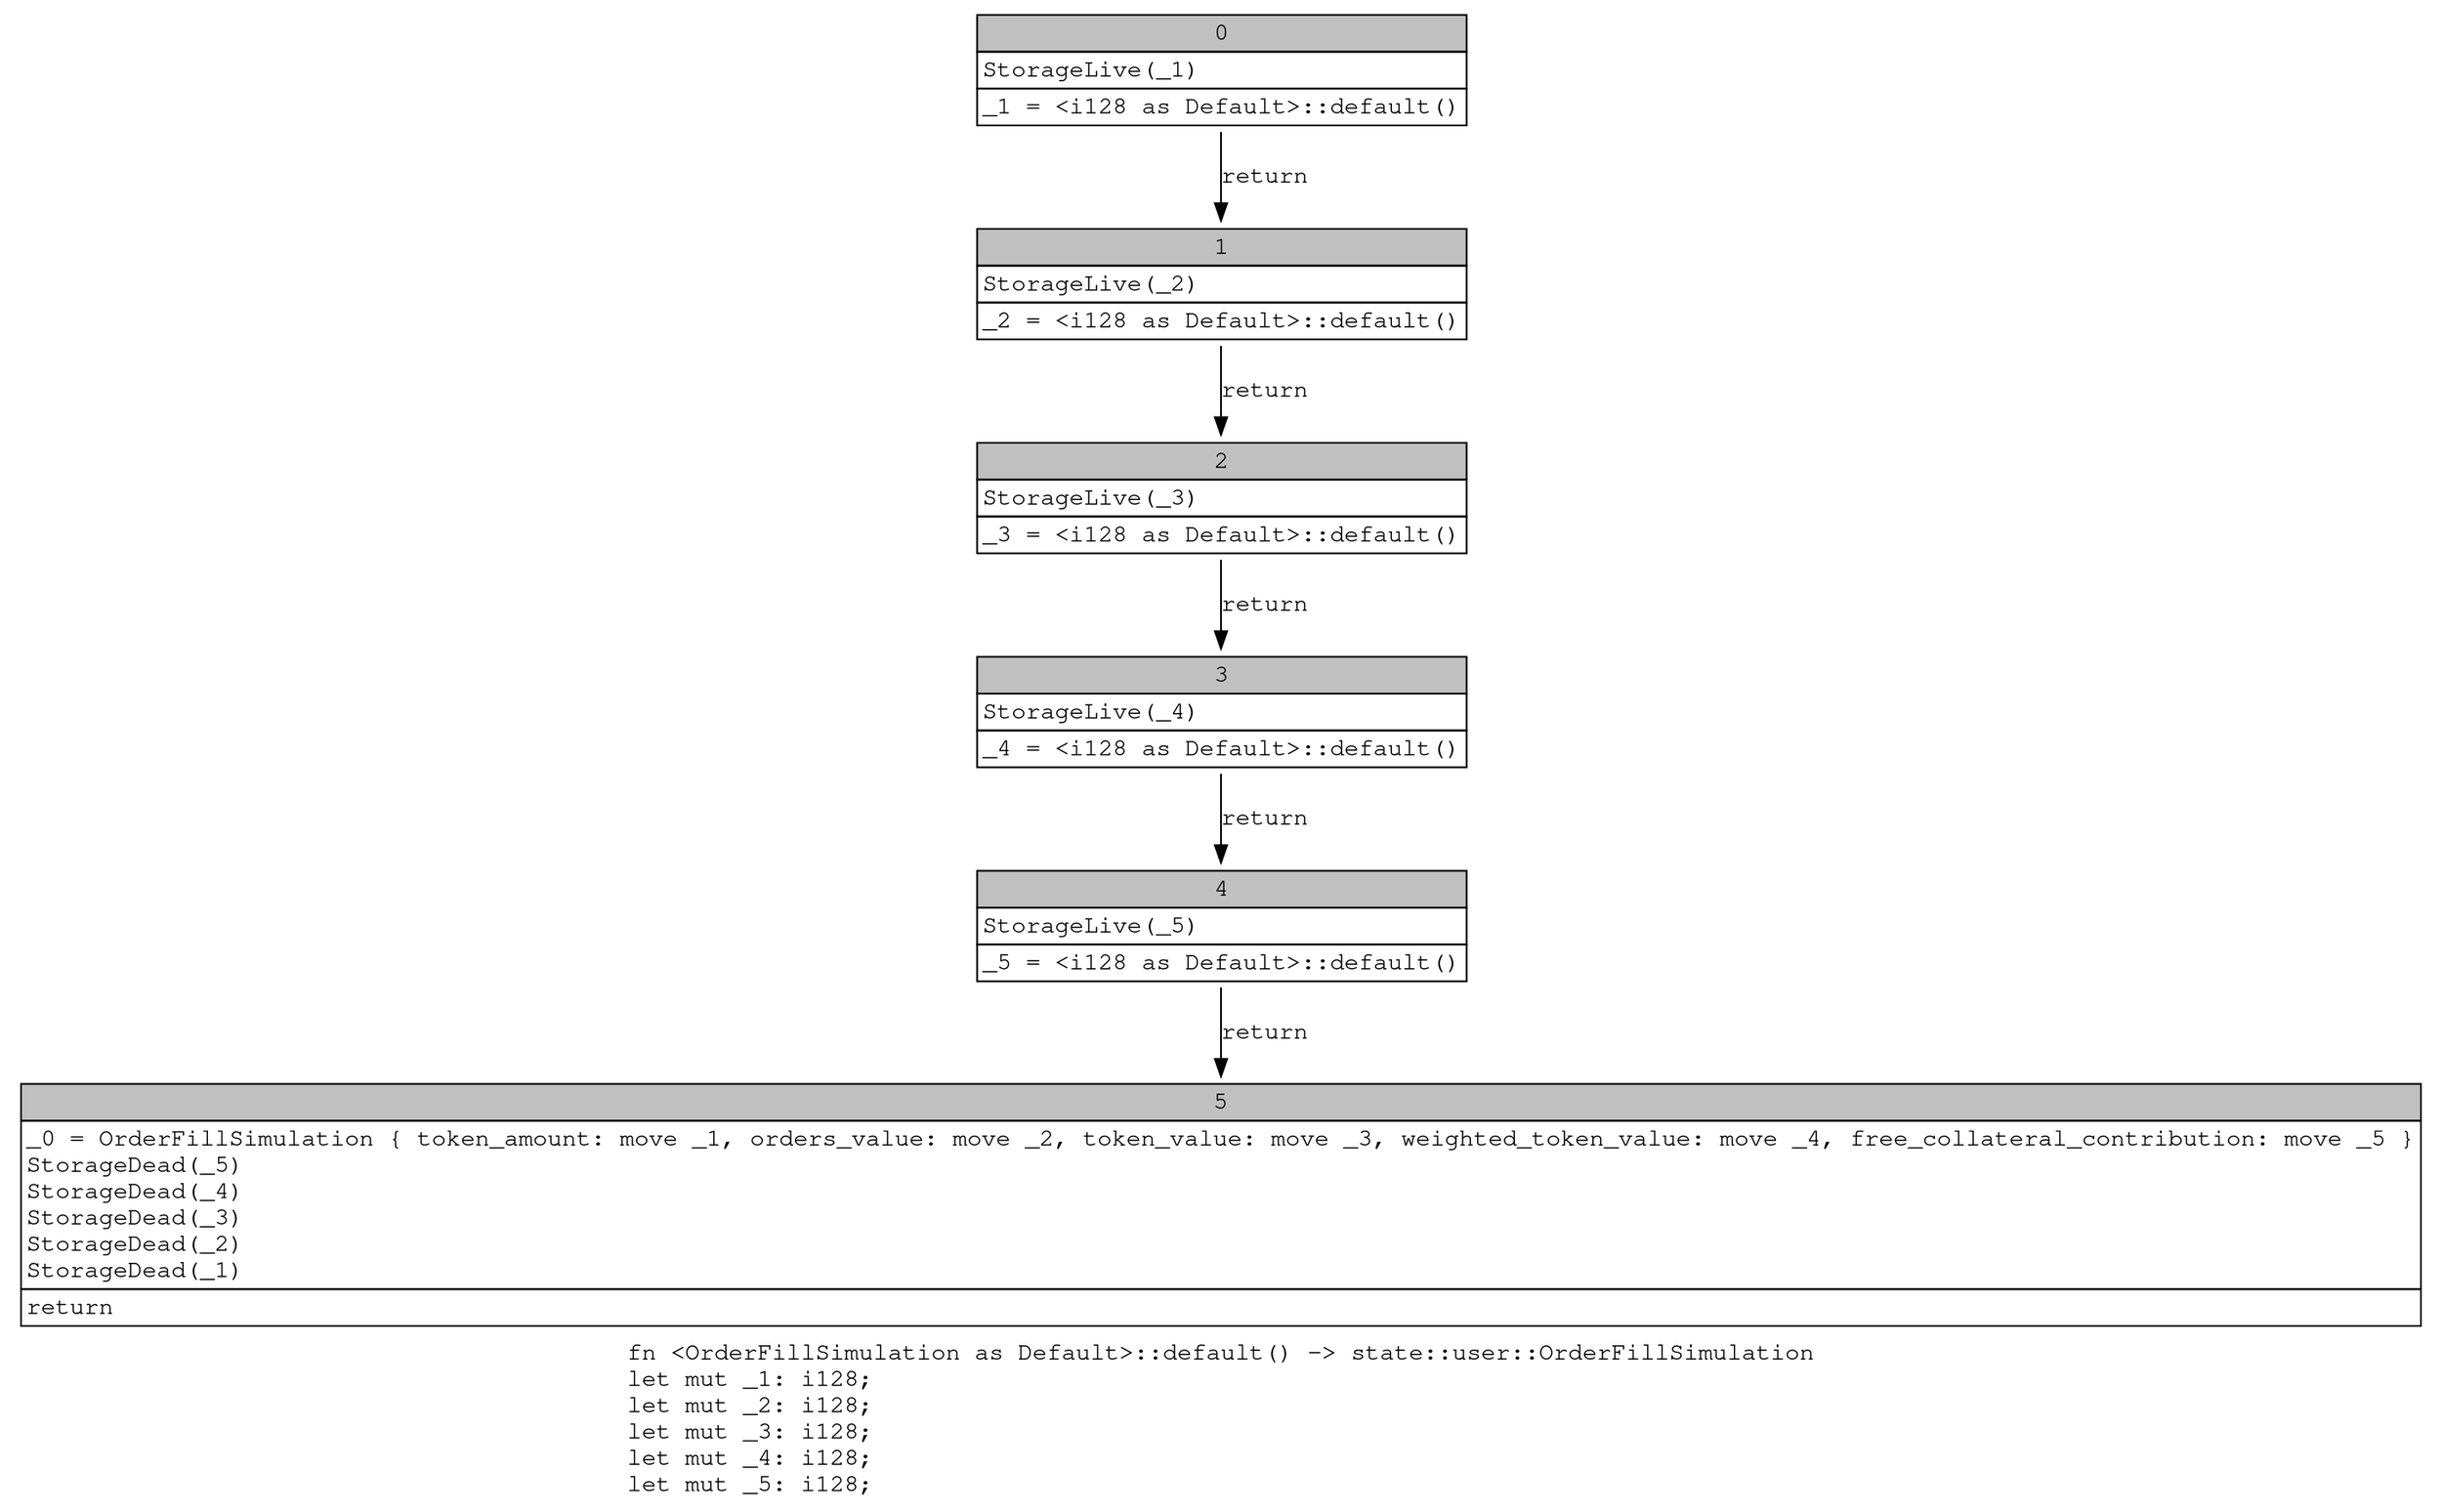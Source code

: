 digraph Mir_0_18454 {
    graph [fontname="Courier, monospace"];
    node [fontname="Courier, monospace"];
    edge [fontname="Courier, monospace"];
    label=<fn &lt;OrderFillSimulation as Default&gt;::default() -&gt; state::user::OrderFillSimulation<br align="left"/>let mut _1: i128;<br align="left"/>let mut _2: i128;<br align="left"/>let mut _3: i128;<br align="left"/>let mut _4: i128;<br align="left"/>let mut _5: i128;<br align="left"/>>;
    bb0__0_18454 [shape="none", label=<<table border="0" cellborder="1" cellspacing="0"><tr><td bgcolor="gray" align="center" colspan="1">0</td></tr><tr><td align="left" balign="left">StorageLive(_1)<br/></td></tr><tr><td align="left">_1 = &lt;i128 as Default&gt;::default()</td></tr></table>>];
    bb1__0_18454 [shape="none", label=<<table border="0" cellborder="1" cellspacing="0"><tr><td bgcolor="gray" align="center" colspan="1">1</td></tr><tr><td align="left" balign="left">StorageLive(_2)<br/></td></tr><tr><td align="left">_2 = &lt;i128 as Default&gt;::default()</td></tr></table>>];
    bb2__0_18454 [shape="none", label=<<table border="0" cellborder="1" cellspacing="0"><tr><td bgcolor="gray" align="center" colspan="1">2</td></tr><tr><td align="left" balign="left">StorageLive(_3)<br/></td></tr><tr><td align="left">_3 = &lt;i128 as Default&gt;::default()</td></tr></table>>];
    bb3__0_18454 [shape="none", label=<<table border="0" cellborder="1" cellspacing="0"><tr><td bgcolor="gray" align="center" colspan="1">3</td></tr><tr><td align="left" balign="left">StorageLive(_4)<br/></td></tr><tr><td align="left">_4 = &lt;i128 as Default&gt;::default()</td></tr></table>>];
    bb4__0_18454 [shape="none", label=<<table border="0" cellborder="1" cellspacing="0"><tr><td bgcolor="gray" align="center" colspan="1">4</td></tr><tr><td align="left" balign="left">StorageLive(_5)<br/></td></tr><tr><td align="left">_5 = &lt;i128 as Default&gt;::default()</td></tr></table>>];
    bb5__0_18454 [shape="none", label=<<table border="0" cellborder="1" cellspacing="0"><tr><td bgcolor="gray" align="center" colspan="1">5</td></tr><tr><td align="left" balign="left">_0 = OrderFillSimulation { token_amount: move _1, orders_value: move _2, token_value: move _3, weighted_token_value: move _4, free_collateral_contribution: move _5 }<br/>StorageDead(_5)<br/>StorageDead(_4)<br/>StorageDead(_3)<br/>StorageDead(_2)<br/>StorageDead(_1)<br/></td></tr><tr><td align="left">return</td></tr></table>>];
    bb0__0_18454 -> bb1__0_18454 [label="return"];
    bb1__0_18454 -> bb2__0_18454 [label="return"];
    bb2__0_18454 -> bb3__0_18454 [label="return"];
    bb3__0_18454 -> bb4__0_18454 [label="return"];
    bb4__0_18454 -> bb5__0_18454 [label="return"];
}

